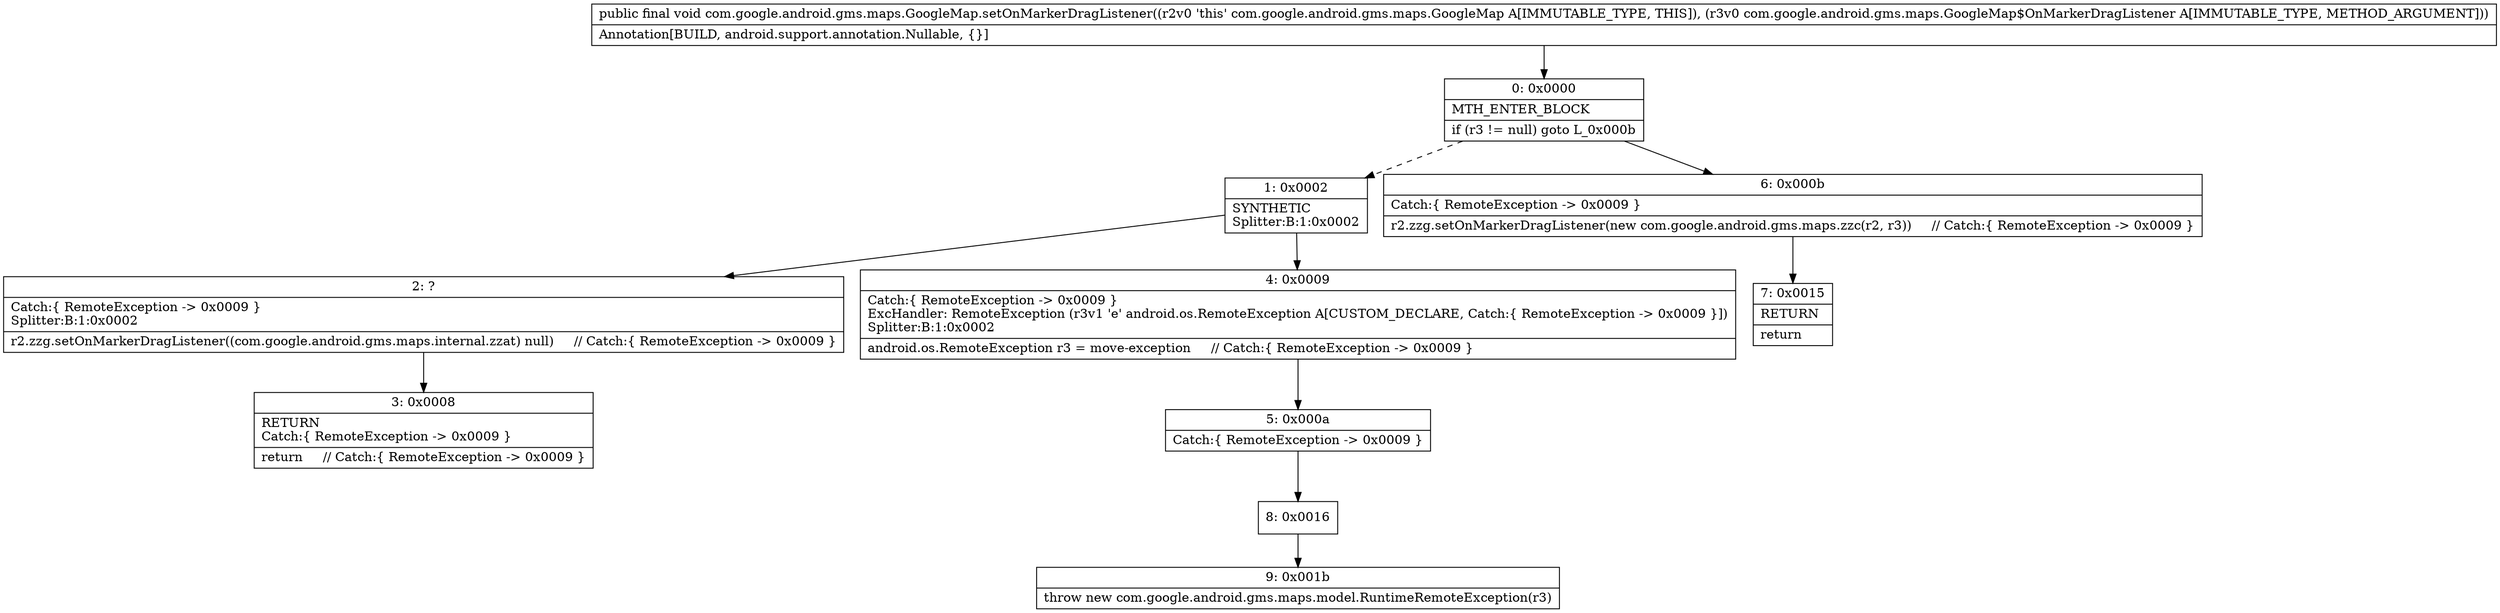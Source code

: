 digraph "CFG forcom.google.android.gms.maps.GoogleMap.setOnMarkerDragListener(Lcom\/google\/android\/gms\/maps\/GoogleMap$OnMarkerDragListener;)V" {
Node_0 [shape=record,label="{0\:\ 0x0000|MTH_ENTER_BLOCK\l|if (r3 != null) goto L_0x000b\l}"];
Node_1 [shape=record,label="{1\:\ 0x0002|SYNTHETIC\lSplitter:B:1:0x0002\l}"];
Node_2 [shape=record,label="{2\:\ ?|Catch:\{ RemoteException \-\> 0x0009 \}\lSplitter:B:1:0x0002\l|r2.zzg.setOnMarkerDragListener((com.google.android.gms.maps.internal.zzat) null)     \/\/ Catch:\{ RemoteException \-\> 0x0009 \}\l}"];
Node_3 [shape=record,label="{3\:\ 0x0008|RETURN\lCatch:\{ RemoteException \-\> 0x0009 \}\l|return     \/\/ Catch:\{ RemoteException \-\> 0x0009 \}\l}"];
Node_4 [shape=record,label="{4\:\ 0x0009|Catch:\{ RemoteException \-\> 0x0009 \}\lExcHandler: RemoteException (r3v1 'e' android.os.RemoteException A[CUSTOM_DECLARE, Catch:\{ RemoteException \-\> 0x0009 \}])\lSplitter:B:1:0x0002\l|android.os.RemoteException r3 = move\-exception     \/\/ Catch:\{ RemoteException \-\> 0x0009 \}\l}"];
Node_5 [shape=record,label="{5\:\ 0x000a|Catch:\{ RemoteException \-\> 0x0009 \}\l}"];
Node_6 [shape=record,label="{6\:\ 0x000b|Catch:\{ RemoteException \-\> 0x0009 \}\l|r2.zzg.setOnMarkerDragListener(new com.google.android.gms.maps.zzc(r2, r3))     \/\/ Catch:\{ RemoteException \-\> 0x0009 \}\l}"];
Node_7 [shape=record,label="{7\:\ 0x0015|RETURN\l|return\l}"];
Node_8 [shape=record,label="{8\:\ 0x0016}"];
Node_9 [shape=record,label="{9\:\ 0x001b|throw new com.google.android.gms.maps.model.RuntimeRemoteException(r3)\l}"];
MethodNode[shape=record,label="{public final void com.google.android.gms.maps.GoogleMap.setOnMarkerDragListener((r2v0 'this' com.google.android.gms.maps.GoogleMap A[IMMUTABLE_TYPE, THIS]), (r3v0 com.google.android.gms.maps.GoogleMap$OnMarkerDragListener A[IMMUTABLE_TYPE, METHOD_ARGUMENT]))  | Annotation[BUILD, android.support.annotation.Nullable, \{\}]\l}"];
MethodNode -> Node_0;
Node_0 -> Node_1[style=dashed];
Node_0 -> Node_6;
Node_1 -> Node_2;
Node_1 -> Node_4;
Node_2 -> Node_3;
Node_4 -> Node_5;
Node_5 -> Node_8;
Node_6 -> Node_7;
Node_8 -> Node_9;
}


